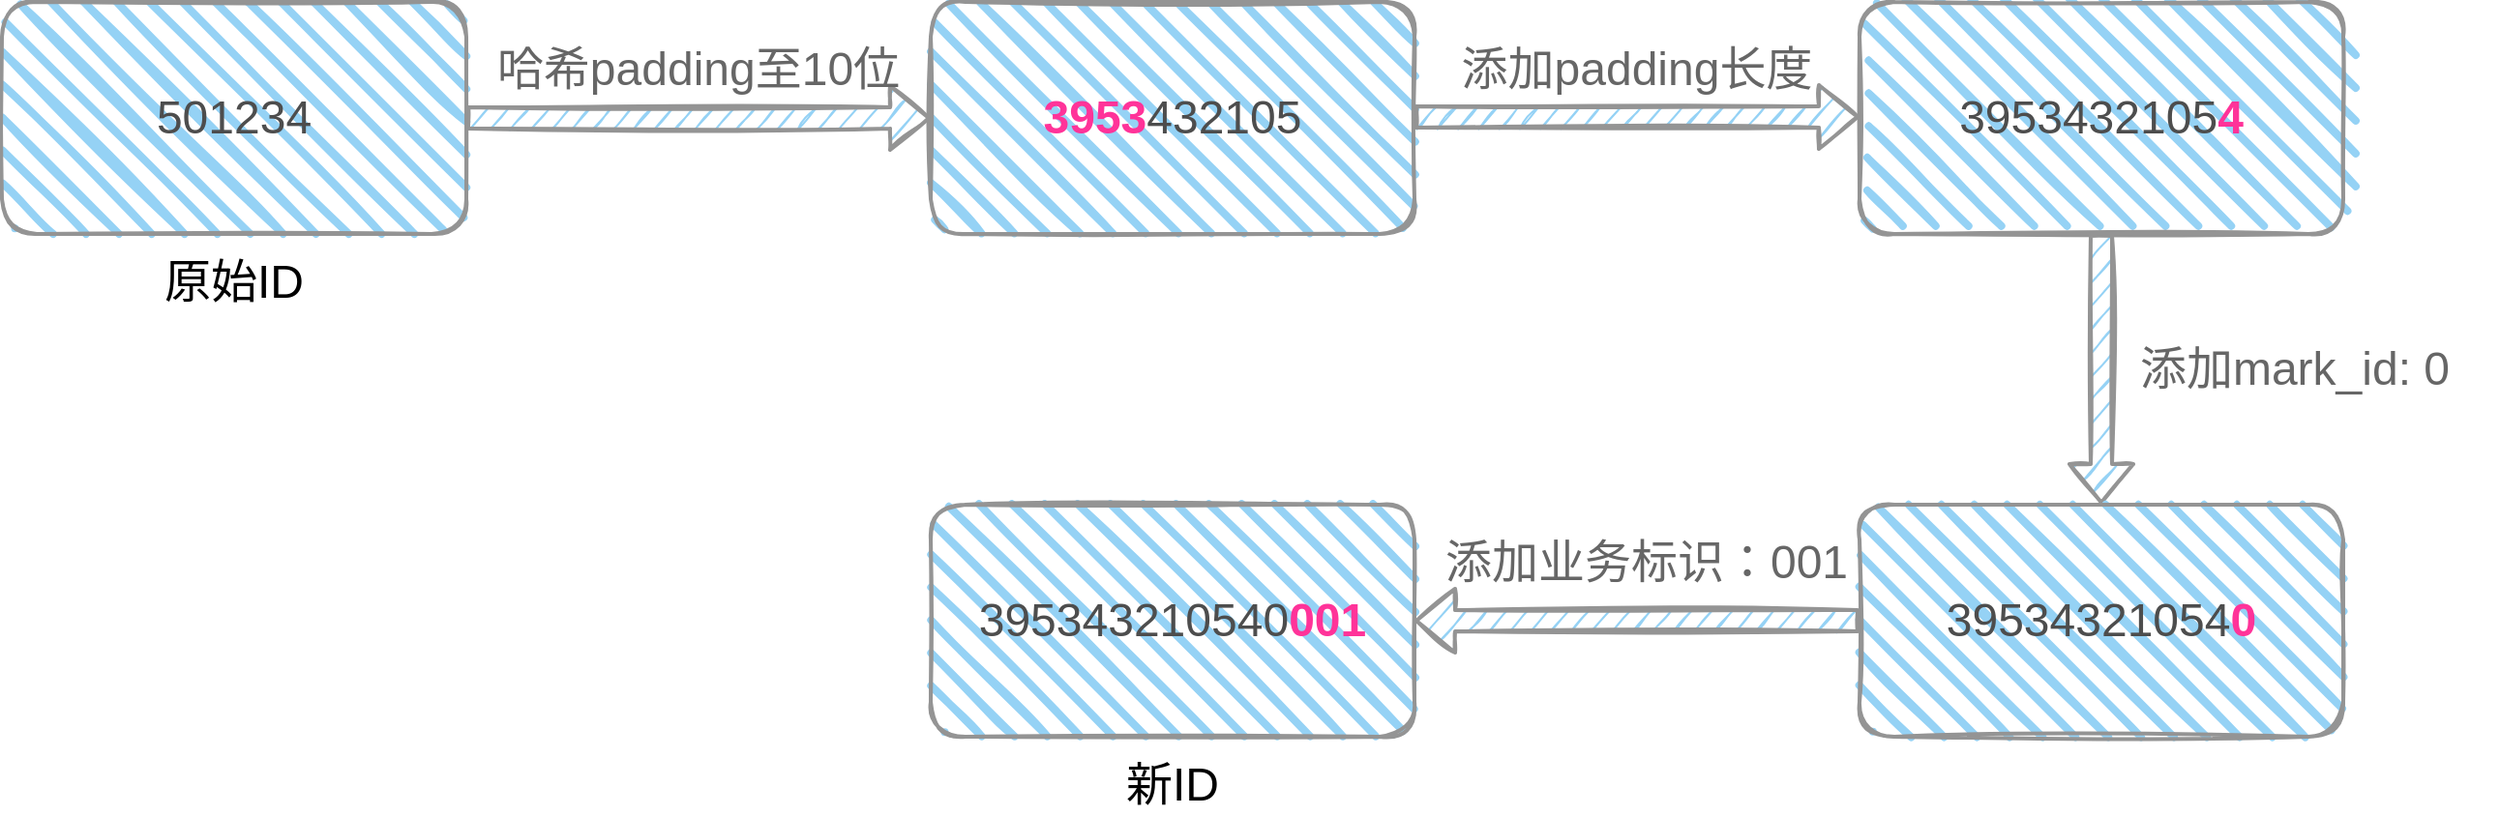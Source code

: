 <mxfile version="20.6.2" type="github">
  <diagram id="0Iac3pBhHl1lduyDzEGC" name="第 1 页">
    <mxGraphModel dx="2253" dy="842" grid="1" gridSize="10" guides="1" tooltips="1" connect="1" arrows="1" fold="1" page="1" pageScale="1" pageWidth="827" pageHeight="1169" math="0" shadow="0">
      <root>
        <mxCell id="0" />
        <mxCell id="1" parent="0" />
        <mxCell id="gX7BSSD_EET0P1-Cjivz-8" value="&lt;font color=&quot;#4d4d4d&quot;&gt;501234&lt;/font&gt;" style="rounded=1;whiteSpace=wrap;html=1;strokeWidth=2;fillWeight=4;hachureGap=12;hachureAngle=45;fillColor=#95D2F5;sketch=1;fontSize=24;strokeColor=#949494;" parent="1" vertex="1">
          <mxGeometry x="-20" y="460" width="240" height="120" as="geometry" />
        </mxCell>
        <mxCell id="gX7BSSD_EET0P1-Cjivz-17" value="&lt;b style=&quot;&quot;&gt;&lt;font color=&quot;#ff3399&quot;&gt;3953&lt;/font&gt;&lt;/b&gt;&lt;span style=&quot;color: rgb(77, 77, 77);&quot;&gt;432105&lt;/span&gt;" style="whiteSpace=wrap;html=1;fontSize=24;fillColor=#95D2F5;strokeColor=#949494;rounded=1;strokeWidth=2;fillWeight=4;hachureGap=12;hachureAngle=45;sketch=1;" parent="1" vertex="1">
          <mxGeometry x="460" y="460" width="250" height="120" as="geometry" />
        </mxCell>
        <mxCell id="gX7BSSD_EET0P1-Cjivz-19" value="" style="edgeStyle=segmentEdgeStyle;endArrow=classic;html=1;rounded=0;shadow=0;sketch=1;strokeWidth=2;fontSize=24;entryX=0;entryY=0.5;entryDx=0;entryDy=0;shape=flexArrow;exitX=1;exitY=0.5;exitDx=0;exitDy=0;fillColor=#95D2F5;strokeColor=#949494;sketchStyle=rough;" parent="1" source="gX7BSSD_EET0P1-Cjivz-8" target="gX7BSSD_EET0P1-Cjivz-17" edge="1">
          <mxGeometry width="50" height="50" relative="1" as="geometry">
            <mxPoint x="280" y="520" as="sourcePoint" />
            <mxPoint x="330" y="470" as="targetPoint" />
            <Array as="points" />
          </mxGeometry>
        </mxCell>
        <mxCell id="gX7BSSD_EET0P1-Cjivz-37" value="" style="edgeStyle=orthogonalEdgeStyle;shape=flexArrow;rounded=0;sketch=1;orthogonalLoop=1;jettySize=auto;html=1;shadow=0;strokeColor=#949494;strokeWidth=2;fontSize=24;fontColor=#000000;startArrow=none;endArrow=block;endFill=0;fillColor=#95D2F5;entryX=0.5;entryY=0;entryDx=0;entryDy=0;startFill=0;" parent="1" source="gX7BSSD_EET0P1-Cjivz-20" target="gX7BSSD_EET0P1-Cjivz-33" edge="1">
          <mxGeometry relative="1" as="geometry">
            <mxPoint x="1065" y="690" as="targetPoint" />
          </mxGeometry>
        </mxCell>
        <mxCell id="gX7BSSD_EET0P1-Cjivz-20" value="&lt;font color=&quot;#4d4d4d&quot;&gt;395343210&lt;/font&gt;&lt;span style=&quot;color: rgb(77, 77, 77);&quot;&gt;5&lt;/span&gt;&lt;b&gt;&lt;font color=&quot;#ff3399&quot;&gt;4&lt;/font&gt;&lt;/b&gt;" style="whiteSpace=wrap;html=1;fontSize=24;fillColor=#95D2F5;strokeColor=#949494;rounded=1;strokeWidth=2;fillWeight=4;hachureGap=12;hachureAngle=45;sketch=1;" parent="1" vertex="1">
          <mxGeometry x="940" y="460" width="250" height="120" as="geometry" />
        </mxCell>
        <mxCell id="gX7BSSD_EET0P1-Cjivz-21" value="" style="edgeStyle=segmentEdgeStyle;endArrow=classic;html=1;rounded=0;shadow=0;sketch=1;strokeColor=#949494;strokeWidth=2;fontSize=24;entryX=0;entryY=0.5;entryDx=0;entryDy=0;shape=flexArrow;fillColor=#95D2F5;" parent="1" target="gX7BSSD_EET0P1-Cjivz-20" edge="1">
          <mxGeometry width="50" height="50" relative="1" as="geometry">
            <mxPoint x="710" y="519.5" as="sourcePoint" />
            <mxPoint x="880" y="519.5" as="targetPoint" />
            <Array as="points" />
          </mxGeometry>
        </mxCell>
        <mxCell id="gX7BSSD_EET0P1-Cjivz-22" value="&lt;font color=&quot;#4d4d4d&quot;&gt;395343210&lt;/font&gt;&lt;span style=&quot;color: rgb(77, 77, 77);&quot;&gt;5&lt;/span&gt;&lt;font color=&quot;#4d4d4d&quot;&gt;4&lt;/font&gt;&lt;font color=&quot;#4d4d4d&quot;&gt;0&lt;/font&gt;&lt;b&gt;&lt;font color=&quot;#ff3399&quot;&gt;001&lt;/font&gt;&lt;/b&gt;" style="whiteSpace=wrap;html=1;fontSize=24;fillColor=#95D2F5;strokeColor=#949494;rounded=1;strokeWidth=2;fillWeight=4;hachureGap=12;hachureAngle=45;sketch=1;" parent="1" vertex="1">
          <mxGeometry x="460" y="720" width="250" height="120" as="geometry" />
        </mxCell>
        <mxCell id="gX7BSSD_EET0P1-Cjivz-26" value="原始ID" style="text;html=1;strokeColor=none;fillColor=none;align=center;verticalAlign=middle;whiteSpace=wrap;rounded=0;hachureGap=12;fontSize=24;" parent="1" vertex="1">
          <mxGeometry x="60" y="590" width="80" height="30" as="geometry" />
        </mxCell>
        <mxCell id="gX7BSSD_EET0P1-Cjivz-27" value="哈希padding至10位" style="text;html=1;strokeColor=none;fillColor=none;align=center;verticalAlign=middle;whiteSpace=wrap;rounded=0;hachureGap=12;fontSize=24;fontColor=#666666;" parent="1" vertex="1">
          <mxGeometry x="220" y="485" width="240" height="20" as="geometry" />
        </mxCell>
        <mxCell id="gX7BSSD_EET0P1-Cjivz-28" value="添加padding长度" style="text;html=1;strokeColor=none;fillColor=none;align=center;verticalAlign=middle;whiteSpace=wrap;rounded=0;hachureGap=12;fontSize=24;fontColor=#666666;" parent="1" vertex="1">
          <mxGeometry x="720" y="485" width="210" height="20" as="geometry" />
        </mxCell>
        <mxCell id="gX7BSSD_EET0P1-Cjivz-29" value="添加mark_id: 0" style="text;html=1;strokeColor=none;fillColor=none;align=center;verticalAlign=middle;whiteSpace=wrap;rounded=0;hachureGap=12;fontSize=24;fontColor=#666666;" parent="1" vertex="1">
          <mxGeometry x="1060" y="640" width="210" height="20" as="geometry" />
        </mxCell>
        <mxCell id="gX7BSSD_EET0P1-Cjivz-33" value="&lt;font color=&quot;#4d4d4d&quot;&gt;395343210&lt;/font&gt;&lt;span style=&quot;color: rgb(77, 77, 77);&quot;&gt;5&lt;/span&gt;&lt;font color=&quot;#4d4d4d&quot;&gt;4&lt;/font&gt;&lt;b&gt;&lt;font color=&quot;#ff3399&quot;&gt;0&lt;/font&gt;&lt;/b&gt;" style="whiteSpace=wrap;html=1;fontSize=24;fillColor=#95D2F5;strokeColor=#949494;rounded=1;strokeWidth=2;fillWeight=4;hachureGap=12;hachureAngle=45;sketch=1;" parent="1" vertex="1">
          <mxGeometry x="940" y="720" width="250" height="120" as="geometry" />
        </mxCell>
        <mxCell id="gX7BSSD_EET0P1-Cjivz-34" value="" style="edgeStyle=segmentEdgeStyle;endArrow=none;html=1;rounded=0;shadow=0;sketch=1;strokeColor=#949494;strokeWidth=2;fontSize=24;shape=flexArrow;startArrow=block;endFill=0;entryX=0;entryY=0.5;entryDx=0;entryDy=0;fillColor=#95D2F5;" parent="1" source="gX7BSSD_EET0P1-Cjivz-22" target="gX7BSSD_EET0P1-Cjivz-33" edge="1">
          <mxGeometry width="50" height="50" relative="1" as="geometry">
            <mxPoint x="730" y="780" as="sourcePoint" />
            <mxPoint x="860" y="760" as="targetPoint" />
            <Array as="points" />
          </mxGeometry>
        </mxCell>
        <mxCell id="gX7BSSD_EET0P1-Cjivz-38" value="添加业务标识：001" style="text;html=1;strokeColor=none;fillColor=none;align=center;verticalAlign=middle;whiteSpace=wrap;rounded=0;hachureGap=12;fontSize=24;fontColor=#666666;" parent="1" vertex="1">
          <mxGeometry x="720" y="735" width="220" height="30" as="geometry" />
        </mxCell>
        <mxCell id="gX7BSSD_EET0P1-Cjivz-43" value="新ID" style="text;html=1;strokeColor=none;fillColor=none;align=center;verticalAlign=middle;whiteSpace=wrap;rounded=0;hachureGap=12;fontSize=24;" parent="1" vertex="1">
          <mxGeometry x="545" y="850" width="80" height="30" as="geometry" />
        </mxCell>
      </root>
    </mxGraphModel>
  </diagram>
</mxfile>
